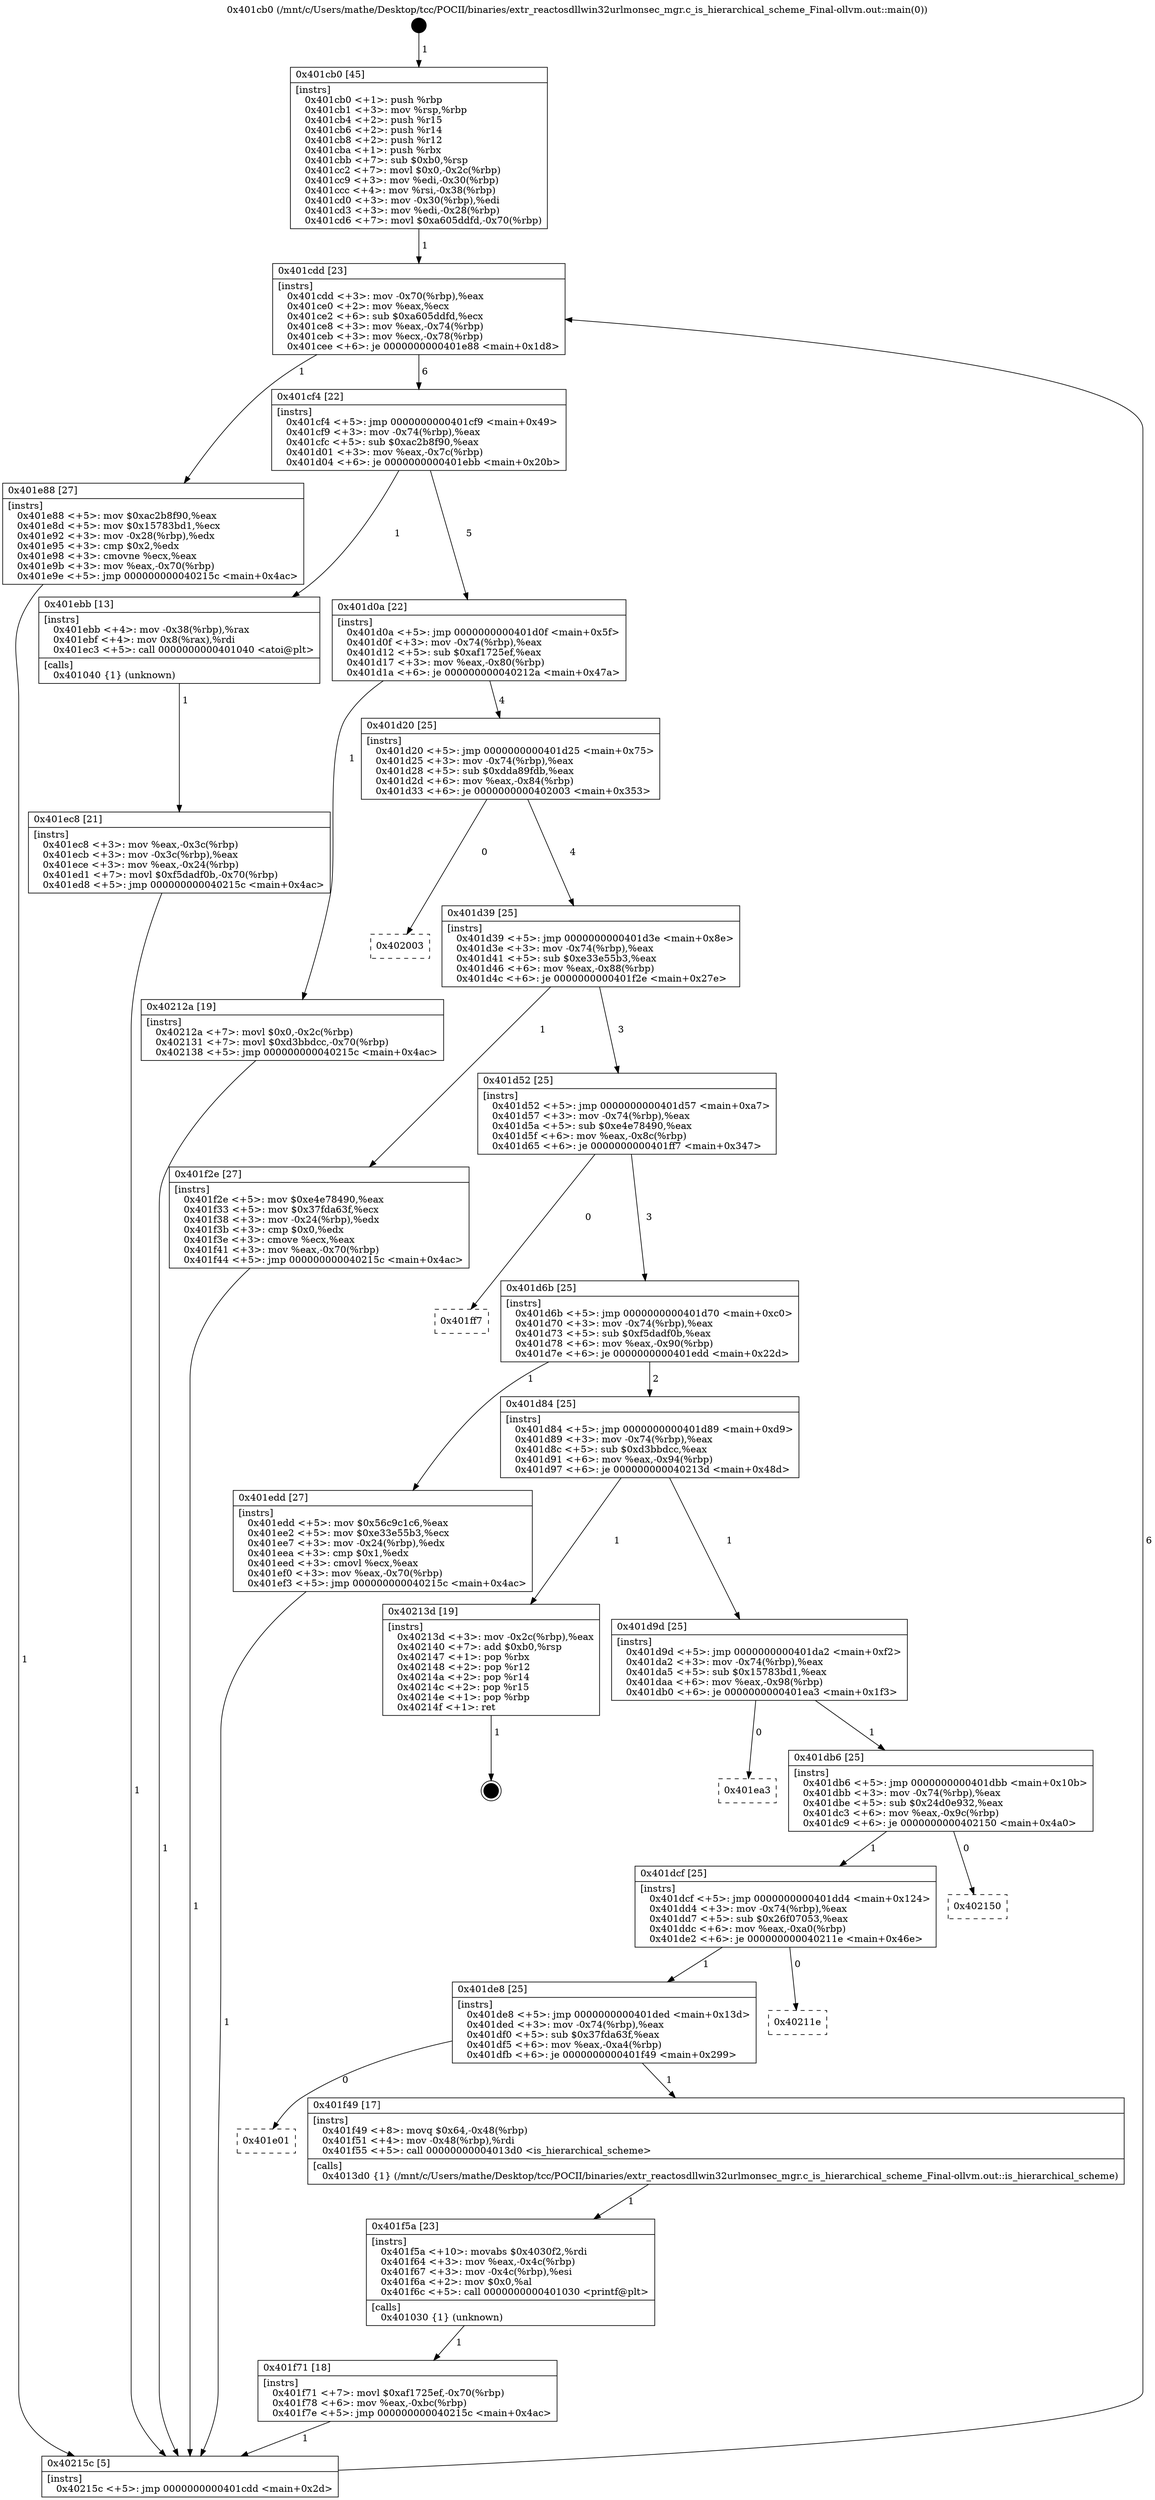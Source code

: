 digraph "0x401cb0" {
  label = "0x401cb0 (/mnt/c/Users/mathe/Desktop/tcc/POCII/binaries/extr_reactosdllwin32urlmonsec_mgr.c_is_hierarchical_scheme_Final-ollvm.out::main(0))"
  labelloc = "t"
  node[shape=record]

  Entry [label="",width=0.3,height=0.3,shape=circle,fillcolor=black,style=filled]
  "0x401cdd" [label="{
     0x401cdd [23]\l
     | [instrs]\l
     &nbsp;&nbsp;0x401cdd \<+3\>: mov -0x70(%rbp),%eax\l
     &nbsp;&nbsp;0x401ce0 \<+2\>: mov %eax,%ecx\l
     &nbsp;&nbsp;0x401ce2 \<+6\>: sub $0xa605ddfd,%ecx\l
     &nbsp;&nbsp;0x401ce8 \<+3\>: mov %eax,-0x74(%rbp)\l
     &nbsp;&nbsp;0x401ceb \<+3\>: mov %ecx,-0x78(%rbp)\l
     &nbsp;&nbsp;0x401cee \<+6\>: je 0000000000401e88 \<main+0x1d8\>\l
  }"]
  "0x401e88" [label="{
     0x401e88 [27]\l
     | [instrs]\l
     &nbsp;&nbsp;0x401e88 \<+5\>: mov $0xac2b8f90,%eax\l
     &nbsp;&nbsp;0x401e8d \<+5\>: mov $0x15783bd1,%ecx\l
     &nbsp;&nbsp;0x401e92 \<+3\>: mov -0x28(%rbp),%edx\l
     &nbsp;&nbsp;0x401e95 \<+3\>: cmp $0x2,%edx\l
     &nbsp;&nbsp;0x401e98 \<+3\>: cmovne %ecx,%eax\l
     &nbsp;&nbsp;0x401e9b \<+3\>: mov %eax,-0x70(%rbp)\l
     &nbsp;&nbsp;0x401e9e \<+5\>: jmp 000000000040215c \<main+0x4ac\>\l
  }"]
  "0x401cf4" [label="{
     0x401cf4 [22]\l
     | [instrs]\l
     &nbsp;&nbsp;0x401cf4 \<+5\>: jmp 0000000000401cf9 \<main+0x49\>\l
     &nbsp;&nbsp;0x401cf9 \<+3\>: mov -0x74(%rbp),%eax\l
     &nbsp;&nbsp;0x401cfc \<+5\>: sub $0xac2b8f90,%eax\l
     &nbsp;&nbsp;0x401d01 \<+3\>: mov %eax,-0x7c(%rbp)\l
     &nbsp;&nbsp;0x401d04 \<+6\>: je 0000000000401ebb \<main+0x20b\>\l
  }"]
  "0x40215c" [label="{
     0x40215c [5]\l
     | [instrs]\l
     &nbsp;&nbsp;0x40215c \<+5\>: jmp 0000000000401cdd \<main+0x2d\>\l
  }"]
  "0x401cb0" [label="{
     0x401cb0 [45]\l
     | [instrs]\l
     &nbsp;&nbsp;0x401cb0 \<+1\>: push %rbp\l
     &nbsp;&nbsp;0x401cb1 \<+3\>: mov %rsp,%rbp\l
     &nbsp;&nbsp;0x401cb4 \<+2\>: push %r15\l
     &nbsp;&nbsp;0x401cb6 \<+2\>: push %r14\l
     &nbsp;&nbsp;0x401cb8 \<+2\>: push %r12\l
     &nbsp;&nbsp;0x401cba \<+1\>: push %rbx\l
     &nbsp;&nbsp;0x401cbb \<+7\>: sub $0xb0,%rsp\l
     &nbsp;&nbsp;0x401cc2 \<+7\>: movl $0x0,-0x2c(%rbp)\l
     &nbsp;&nbsp;0x401cc9 \<+3\>: mov %edi,-0x30(%rbp)\l
     &nbsp;&nbsp;0x401ccc \<+4\>: mov %rsi,-0x38(%rbp)\l
     &nbsp;&nbsp;0x401cd0 \<+3\>: mov -0x30(%rbp),%edi\l
     &nbsp;&nbsp;0x401cd3 \<+3\>: mov %edi,-0x28(%rbp)\l
     &nbsp;&nbsp;0x401cd6 \<+7\>: movl $0xa605ddfd,-0x70(%rbp)\l
  }"]
  Exit [label="",width=0.3,height=0.3,shape=circle,fillcolor=black,style=filled,peripheries=2]
  "0x401ebb" [label="{
     0x401ebb [13]\l
     | [instrs]\l
     &nbsp;&nbsp;0x401ebb \<+4\>: mov -0x38(%rbp),%rax\l
     &nbsp;&nbsp;0x401ebf \<+4\>: mov 0x8(%rax),%rdi\l
     &nbsp;&nbsp;0x401ec3 \<+5\>: call 0000000000401040 \<atoi@plt\>\l
     | [calls]\l
     &nbsp;&nbsp;0x401040 \{1\} (unknown)\l
  }"]
  "0x401d0a" [label="{
     0x401d0a [22]\l
     | [instrs]\l
     &nbsp;&nbsp;0x401d0a \<+5\>: jmp 0000000000401d0f \<main+0x5f\>\l
     &nbsp;&nbsp;0x401d0f \<+3\>: mov -0x74(%rbp),%eax\l
     &nbsp;&nbsp;0x401d12 \<+5\>: sub $0xaf1725ef,%eax\l
     &nbsp;&nbsp;0x401d17 \<+3\>: mov %eax,-0x80(%rbp)\l
     &nbsp;&nbsp;0x401d1a \<+6\>: je 000000000040212a \<main+0x47a\>\l
  }"]
  "0x401ec8" [label="{
     0x401ec8 [21]\l
     | [instrs]\l
     &nbsp;&nbsp;0x401ec8 \<+3\>: mov %eax,-0x3c(%rbp)\l
     &nbsp;&nbsp;0x401ecb \<+3\>: mov -0x3c(%rbp),%eax\l
     &nbsp;&nbsp;0x401ece \<+3\>: mov %eax,-0x24(%rbp)\l
     &nbsp;&nbsp;0x401ed1 \<+7\>: movl $0xf5dadf0b,-0x70(%rbp)\l
     &nbsp;&nbsp;0x401ed8 \<+5\>: jmp 000000000040215c \<main+0x4ac\>\l
  }"]
  "0x401f71" [label="{
     0x401f71 [18]\l
     | [instrs]\l
     &nbsp;&nbsp;0x401f71 \<+7\>: movl $0xaf1725ef,-0x70(%rbp)\l
     &nbsp;&nbsp;0x401f78 \<+6\>: mov %eax,-0xbc(%rbp)\l
     &nbsp;&nbsp;0x401f7e \<+5\>: jmp 000000000040215c \<main+0x4ac\>\l
  }"]
  "0x40212a" [label="{
     0x40212a [19]\l
     | [instrs]\l
     &nbsp;&nbsp;0x40212a \<+7\>: movl $0x0,-0x2c(%rbp)\l
     &nbsp;&nbsp;0x402131 \<+7\>: movl $0xd3bbdcc,-0x70(%rbp)\l
     &nbsp;&nbsp;0x402138 \<+5\>: jmp 000000000040215c \<main+0x4ac\>\l
  }"]
  "0x401d20" [label="{
     0x401d20 [25]\l
     | [instrs]\l
     &nbsp;&nbsp;0x401d20 \<+5\>: jmp 0000000000401d25 \<main+0x75\>\l
     &nbsp;&nbsp;0x401d25 \<+3\>: mov -0x74(%rbp),%eax\l
     &nbsp;&nbsp;0x401d28 \<+5\>: sub $0xdda89fdb,%eax\l
     &nbsp;&nbsp;0x401d2d \<+6\>: mov %eax,-0x84(%rbp)\l
     &nbsp;&nbsp;0x401d33 \<+6\>: je 0000000000402003 \<main+0x353\>\l
  }"]
  "0x401f5a" [label="{
     0x401f5a [23]\l
     | [instrs]\l
     &nbsp;&nbsp;0x401f5a \<+10\>: movabs $0x4030f2,%rdi\l
     &nbsp;&nbsp;0x401f64 \<+3\>: mov %eax,-0x4c(%rbp)\l
     &nbsp;&nbsp;0x401f67 \<+3\>: mov -0x4c(%rbp),%esi\l
     &nbsp;&nbsp;0x401f6a \<+2\>: mov $0x0,%al\l
     &nbsp;&nbsp;0x401f6c \<+5\>: call 0000000000401030 \<printf@plt\>\l
     | [calls]\l
     &nbsp;&nbsp;0x401030 \{1\} (unknown)\l
  }"]
  "0x402003" [label="{
     0x402003\l
  }", style=dashed]
  "0x401d39" [label="{
     0x401d39 [25]\l
     | [instrs]\l
     &nbsp;&nbsp;0x401d39 \<+5\>: jmp 0000000000401d3e \<main+0x8e\>\l
     &nbsp;&nbsp;0x401d3e \<+3\>: mov -0x74(%rbp),%eax\l
     &nbsp;&nbsp;0x401d41 \<+5\>: sub $0xe33e55b3,%eax\l
     &nbsp;&nbsp;0x401d46 \<+6\>: mov %eax,-0x88(%rbp)\l
     &nbsp;&nbsp;0x401d4c \<+6\>: je 0000000000401f2e \<main+0x27e\>\l
  }"]
  "0x401e01" [label="{
     0x401e01\l
  }", style=dashed]
  "0x401f2e" [label="{
     0x401f2e [27]\l
     | [instrs]\l
     &nbsp;&nbsp;0x401f2e \<+5\>: mov $0xe4e78490,%eax\l
     &nbsp;&nbsp;0x401f33 \<+5\>: mov $0x37fda63f,%ecx\l
     &nbsp;&nbsp;0x401f38 \<+3\>: mov -0x24(%rbp),%edx\l
     &nbsp;&nbsp;0x401f3b \<+3\>: cmp $0x0,%edx\l
     &nbsp;&nbsp;0x401f3e \<+3\>: cmove %ecx,%eax\l
     &nbsp;&nbsp;0x401f41 \<+3\>: mov %eax,-0x70(%rbp)\l
     &nbsp;&nbsp;0x401f44 \<+5\>: jmp 000000000040215c \<main+0x4ac\>\l
  }"]
  "0x401d52" [label="{
     0x401d52 [25]\l
     | [instrs]\l
     &nbsp;&nbsp;0x401d52 \<+5\>: jmp 0000000000401d57 \<main+0xa7\>\l
     &nbsp;&nbsp;0x401d57 \<+3\>: mov -0x74(%rbp),%eax\l
     &nbsp;&nbsp;0x401d5a \<+5\>: sub $0xe4e78490,%eax\l
     &nbsp;&nbsp;0x401d5f \<+6\>: mov %eax,-0x8c(%rbp)\l
     &nbsp;&nbsp;0x401d65 \<+6\>: je 0000000000401ff7 \<main+0x347\>\l
  }"]
  "0x401f49" [label="{
     0x401f49 [17]\l
     | [instrs]\l
     &nbsp;&nbsp;0x401f49 \<+8\>: movq $0x64,-0x48(%rbp)\l
     &nbsp;&nbsp;0x401f51 \<+4\>: mov -0x48(%rbp),%rdi\l
     &nbsp;&nbsp;0x401f55 \<+5\>: call 00000000004013d0 \<is_hierarchical_scheme\>\l
     | [calls]\l
     &nbsp;&nbsp;0x4013d0 \{1\} (/mnt/c/Users/mathe/Desktop/tcc/POCII/binaries/extr_reactosdllwin32urlmonsec_mgr.c_is_hierarchical_scheme_Final-ollvm.out::is_hierarchical_scheme)\l
  }"]
  "0x401ff7" [label="{
     0x401ff7\l
  }", style=dashed]
  "0x401d6b" [label="{
     0x401d6b [25]\l
     | [instrs]\l
     &nbsp;&nbsp;0x401d6b \<+5\>: jmp 0000000000401d70 \<main+0xc0\>\l
     &nbsp;&nbsp;0x401d70 \<+3\>: mov -0x74(%rbp),%eax\l
     &nbsp;&nbsp;0x401d73 \<+5\>: sub $0xf5dadf0b,%eax\l
     &nbsp;&nbsp;0x401d78 \<+6\>: mov %eax,-0x90(%rbp)\l
     &nbsp;&nbsp;0x401d7e \<+6\>: je 0000000000401edd \<main+0x22d\>\l
  }"]
  "0x401de8" [label="{
     0x401de8 [25]\l
     | [instrs]\l
     &nbsp;&nbsp;0x401de8 \<+5\>: jmp 0000000000401ded \<main+0x13d\>\l
     &nbsp;&nbsp;0x401ded \<+3\>: mov -0x74(%rbp),%eax\l
     &nbsp;&nbsp;0x401df0 \<+5\>: sub $0x37fda63f,%eax\l
     &nbsp;&nbsp;0x401df5 \<+6\>: mov %eax,-0xa4(%rbp)\l
     &nbsp;&nbsp;0x401dfb \<+6\>: je 0000000000401f49 \<main+0x299\>\l
  }"]
  "0x401edd" [label="{
     0x401edd [27]\l
     | [instrs]\l
     &nbsp;&nbsp;0x401edd \<+5\>: mov $0x56c9c1c6,%eax\l
     &nbsp;&nbsp;0x401ee2 \<+5\>: mov $0xe33e55b3,%ecx\l
     &nbsp;&nbsp;0x401ee7 \<+3\>: mov -0x24(%rbp),%edx\l
     &nbsp;&nbsp;0x401eea \<+3\>: cmp $0x1,%edx\l
     &nbsp;&nbsp;0x401eed \<+3\>: cmovl %ecx,%eax\l
     &nbsp;&nbsp;0x401ef0 \<+3\>: mov %eax,-0x70(%rbp)\l
     &nbsp;&nbsp;0x401ef3 \<+5\>: jmp 000000000040215c \<main+0x4ac\>\l
  }"]
  "0x401d84" [label="{
     0x401d84 [25]\l
     | [instrs]\l
     &nbsp;&nbsp;0x401d84 \<+5\>: jmp 0000000000401d89 \<main+0xd9\>\l
     &nbsp;&nbsp;0x401d89 \<+3\>: mov -0x74(%rbp),%eax\l
     &nbsp;&nbsp;0x401d8c \<+5\>: sub $0xd3bbdcc,%eax\l
     &nbsp;&nbsp;0x401d91 \<+6\>: mov %eax,-0x94(%rbp)\l
     &nbsp;&nbsp;0x401d97 \<+6\>: je 000000000040213d \<main+0x48d\>\l
  }"]
  "0x40211e" [label="{
     0x40211e\l
  }", style=dashed]
  "0x40213d" [label="{
     0x40213d [19]\l
     | [instrs]\l
     &nbsp;&nbsp;0x40213d \<+3\>: mov -0x2c(%rbp),%eax\l
     &nbsp;&nbsp;0x402140 \<+7\>: add $0xb0,%rsp\l
     &nbsp;&nbsp;0x402147 \<+1\>: pop %rbx\l
     &nbsp;&nbsp;0x402148 \<+2\>: pop %r12\l
     &nbsp;&nbsp;0x40214a \<+2\>: pop %r14\l
     &nbsp;&nbsp;0x40214c \<+2\>: pop %r15\l
     &nbsp;&nbsp;0x40214e \<+1\>: pop %rbp\l
     &nbsp;&nbsp;0x40214f \<+1\>: ret\l
  }"]
  "0x401d9d" [label="{
     0x401d9d [25]\l
     | [instrs]\l
     &nbsp;&nbsp;0x401d9d \<+5\>: jmp 0000000000401da2 \<main+0xf2\>\l
     &nbsp;&nbsp;0x401da2 \<+3\>: mov -0x74(%rbp),%eax\l
     &nbsp;&nbsp;0x401da5 \<+5\>: sub $0x15783bd1,%eax\l
     &nbsp;&nbsp;0x401daa \<+6\>: mov %eax,-0x98(%rbp)\l
     &nbsp;&nbsp;0x401db0 \<+6\>: je 0000000000401ea3 \<main+0x1f3\>\l
  }"]
  "0x401dcf" [label="{
     0x401dcf [25]\l
     | [instrs]\l
     &nbsp;&nbsp;0x401dcf \<+5\>: jmp 0000000000401dd4 \<main+0x124\>\l
     &nbsp;&nbsp;0x401dd4 \<+3\>: mov -0x74(%rbp),%eax\l
     &nbsp;&nbsp;0x401dd7 \<+5\>: sub $0x26f07053,%eax\l
     &nbsp;&nbsp;0x401ddc \<+6\>: mov %eax,-0xa0(%rbp)\l
     &nbsp;&nbsp;0x401de2 \<+6\>: je 000000000040211e \<main+0x46e\>\l
  }"]
  "0x401ea3" [label="{
     0x401ea3\l
  }", style=dashed]
  "0x401db6" [label="{
     0x401db6 [25]\l
     | [instrs]\l
     &nbsp;&nbsp;0x401db6 \<+5\>: jmp 0000000000401dbb \<main+0x10b\>\l
     &nbsp;&nbsp;0x401dbb \<+3\>: mov -0x74(%rbp),%eax\l
     &nbsp;&nbsp;0x401dbe \<+5\>: sub $0x24d0e932,%eax\l
     &nbsp;&nbsp;0x401dc3 \<+6\>: mov %eax,-0x9c(%rbp)\l
     &nbsp;&nbsp;0x401dc9 \<+6\>: je 0000000000402150 \<main+0x4a0\>\l
  }"]
  "0x402150" [label="{
     0x402150\l
  }", style=dashed]
  Entry -> "0x401cb0" [label=" 1"]
  "0x401cdd" -> "0x401e88" [label=" 1"]
  "0x401cdd" -> "0x401cf4" [label=" 6"]
  "0x401e88" -> "0x40215c" [label=" 1"]
  "0x401cb0" -> "0x401cdd" [label=" 1"]
  "0x40215c" -> "0x401cdd" [label=" 6"]
  "0x40213d" -> Exit [label=" 1"]
  "0x401cf4" -> "0x401ebb" [label=" 1"]
  "0x401cf4" -> "0x401d0a" [label=" 5"]
  "0x401ebb" -> "0x401ec8" [label=" 1"]
  "0x401ec8" -> "0x40215c" [label=" 1"]
  "0x40212a" -> "0x40215c" [label=" 1"]
  "0x401d0a" -> "0x40212a" [label=" 1"]
  "0x401d0a" -> "0x401d20" [label=" 4"]
  "0x401f71" -> "0x40215c" [label=" 1"]
  "0x401d20" -> "0x402003" [label=" 0"]
  "0x401d20" -> "0x401d39" [label=" 4"]
  "0x401f5a" -> "0x401f71" [label=" 1"]
  "0x401d39" -> "0x401f2e" [label=" 1"]
  "0x401d39" -> "0x401d52" [label=" 3"]
  "0x401f49" -> "0x401f5a" [label=" 1"]
  "0x401d52" -> "0x401ff7" [label=" 0"]
  "0x401d52" -> "0x401d6b" [label=" 3"]
  "0x401de8" -> "0x401e01" [label=" 0"]
  "0x401d6b" -> "0x401edd" [label=" 1"]
  "0x401d6b" -> "0x401d84" [label=" 2"]
  "0x401edd" -> "0x40215c" [label=" 1"]
  "0x401f2e" -> "0x40215c" [label=" 1"]
  "0x401de8" -> "0x401f49" [label=" 1"]
  "0x401d84" -> "0x40213d" [label=" 1"]
  "0x401d84" -> "0x401d9d" [label=" 1"]
  "0x401dcf" -> "0x401de8" [label=" 1"]
  "0x401d9d" -> "0x401ea3" [label=" 0"]
  "0x401d9d" -> "0x401db6" [label=" 1"]
  "0x401dcf" -> "0x40211e" [label=" 0"]
  "0x401db6" -> "0x402150" [label=" 0"]
  "0x401db6" -> "0x401dcf" [label=" 1"]
}
